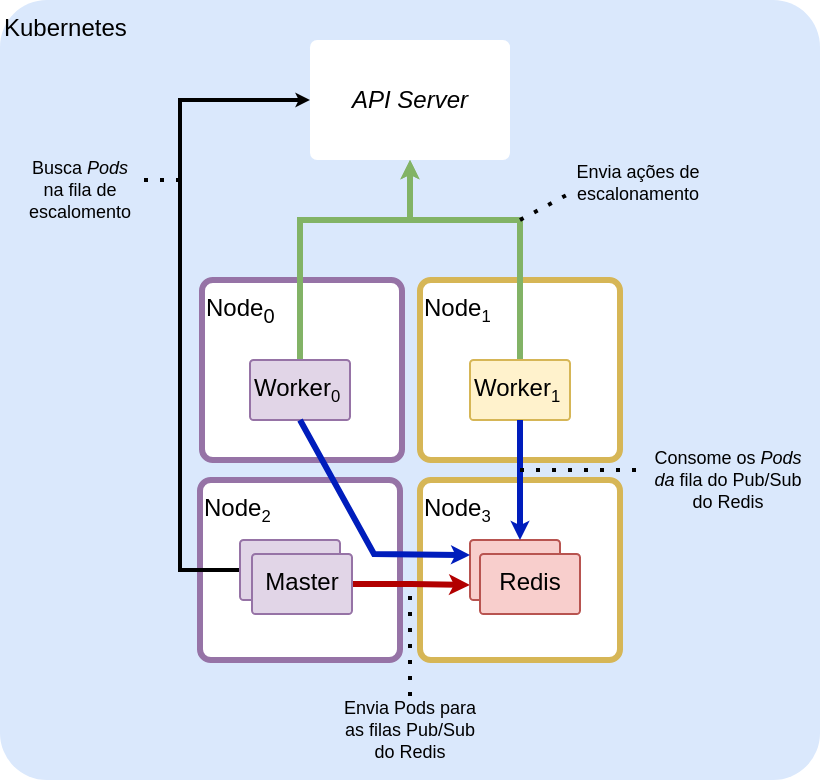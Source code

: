 <mxfile version="19.0.3" type="device"><diagram id="lnK93EXutBjqE6mwg-p_" name="Página-1"><mxGraphModel dx="981" dy="591" grid="1" gridSize="10" guides="1" tooltips="1" connect="1" arrows="1" fold="1" page="1" pageScale="1" pageWidth="827" pageHeight="1169" math="0" shadow="0"><root><mxCell id="0"/><mxCell id="1" parent="0"/><mxCell id="RYUBWMizTKAw40_cJYXt-13" value="Kubernetes" style="rounded=1;whiteSpace=wrap;html=1;arcSize=6;fillColor=#dae8fc;strokeColor=none;verticalAlign=top;align=left;" vertex="1" parent="1"><mxGeometry x="50" y="120" width="410" height="390" as="geometry"/></mxCell><mxCell id="RYUBWMizTKAw40_cJYXt-19" value="Node&lt;span style=&quot;font-size: 10px;&quot;&gt;&lt;sub&gt;1&lt;/sub&gt;&lt;/span&gt;" style="rounded=1;whiteSpace=wrap;html=1;arcSize=6;verticalAlign=top;align=left;strokeWidth=3;fillColor=default;strokeColor=#d6b656;" vertex="1" parent="1"><mxGeometry x="260" y="260" width="100" height="90" as="geometry"/></mxCell><mxCell id="RYUBWMizTKAw40_cJYXt-14" value="Node&lt;sub&gt;0&lt;/sub&gt;" style="rounded=1;whiteSpace=wrap;html=1;arcSize=6;strokeColor=#9673a6;verticalAlign=top;align=left;fillColor=default;strokeWidth=3;" vertex="1" parent="1"><mxGeometry x="151" y="260" width="100" height="90" as="geometry"/></mxCell><mxCell id="RYUBWMizTKAw40_cJYXt-26" style="rounded=0;orthogonalLoop=1;jettySize=auto;html=1;exitX=0.5;exitY=1;exitDx=0;exitDy=0;entryX=0.5;entryY=0;entryDx=0;entryDy=0;edgeStyle=orthogonalEdgeStyle;startArrow=classic;startFill=1;endArrow=none;endFill=0;fillColor=#d5e8d4;strokeColor=#82b366;strokeWidth=3;endSize=3;startSize=0;" edge="1" parent="1" source="RYUBWMizTKAw40_cJYXt-18" target="RYUBWMizTKAw40_cJYXt-22"><mxGeometry relative="1" as="geometry"><Array as="points"><mxPoint x="255" y="230"/><mxPoint x="200" y="230"/></Array></mxGeometry></mxCell><mxCell id="RYUBWMizTKAw40_cJYXt-27" style="edgeStyle=orthogonalEdgeStyle;rounded=0;orthogonalLoop=1;jettySize=auto;html=1;exitX=0.5;exitY=1;exitDx=0;exitDy=0;entryX=0.5;entryY=0;entryDx=0;entryDy=0;startArrow=classic;startFill=1;endArrow=none;endFill=0;fillColor=#d5e8d4;strokeColor=#82b366;strokeWidth=3;endSize=3;startSize=0;" edge="1" parent="1" source="RYUBWMizTKAw40_cJYXt-18" target="RYUBWMizTKAw40_cJYXt-23"><mxGeometry relative="1" as="geometry"><Array as="points"><mxPoint x="255" y="230"/><mxPoint x="310" y="230"/></Array></mxGeometry></mxCell><mxCell id="RYUBWMizTKAw40_cJYXt-18" value="&lt;i&gt;API Server&lt;/i&gt;" style="rounded=1;whiteSpace=wrap;html=1;arcSize=6;strokeColor=none;" vertex="1" parent="1"><mxGeometry x="205" y="140" width="100" height="60" as="geometry"/></mxCell><mxCell id="RYUBWMizTKAw40_cJYXt-22" value="Worker&lt;span style=&quot;font-size: 10px;&quot;&gt;&lt;sub&gt;0&lt;/sub&gt;&lt;/span&gt;" style="rounded=1;whiteSpace=wrap;html=1;arcSize=6;strokeColor=#9673a6;verticalAlign=top;align=left;fillColor=#e1d5e7;" vertex="1" parent="1"><mxGeometry x="175" y="300" width="50" height="30" as="geometry"/></mxCell><mxCell id="RYUBWMizTKAw40_cJYXt-23" value="Worker&lt;span style=&quot;font-size: 10px;&quot;&gt;&lt;sub&gt;1&lt;/sub&gt;&lt;/span&gt;" style="rounded=1;whiteSpace=wrap;html=1;arcSize=6;strokeColor=#d6b656;verticalAlign=top;align=left;fillColor=#fff2cc;" vertex="1" parent="1"><mxGeometry x="285" y="300" width="50" height="30" as="geometry"/></mxCell><mxCell id="RYUBWMizTKAw40_cJYXt-34" value="Node&lt;span style=&quot;font-size: 10px;&quot;&gt;&lt;sub&gt;3&lt;/sub&gt;&lt;/span&gt;" style="rounded=1;whiteSpace=wrap;html=1;arcSize=6;strokeColor=#d6b656;verticalAlign=top;align=left;fillColor=default;strokeWidth=3;" vertex="1" parent="1"><mxGeometry x="260" y="360" width="100" height="90" as="geometry"/></mxCell><mxCell id="RYUBWMizTKAw40_cJYXt-35" value="Node&lt;span style=&quot;font-size: 10px;&quot;&gt;&lt;sub&gt;2&lt;/sub&gt;&lt;/span&gt;" style="rounded=1;whiteSpace=wrap;html=1;arcSize=6;strokeColor=#9673a6;verticalAlign=top;align=left;strokeWidth=3;fillColor=default;" vertex="1" parent="1"><mxGeometry x="150" y="360" width="100" height="90" as="geometry"/></mxCell><mxCell id="RYUBWMizTKAw40_cJYXt-58" style="edgeStyle=none;rounded=0;orthogonalLoop=1;jettySize=auto;html=1;exitX=0;exitY=0.5;exitDx=0;exitDy=0;entryX=0;entryY=0.5;entryDx=0;entryDy=0;fontSize=9;startArrow=none;startFill=0;endArrow=classic;endFill=1;startSize=1;strokeWidth=2;endSize=1;" edge="1" parent="1" source="RYUBWMizTKAw40_cJYXt-37" target="RYUBWMizTKAw40_cJYXt-18"><mxGeometry relative="1" as="geometry"><Array as="points"><mxPoint x="140" y="405"/><mxPoint x="140" y="170"/></Array></mxGeometry></mxCell><mxCell id="RYUBWMizTKAw40_cJYXt-37" value="Master" style="rounded=1;whiteSpace=wrap;html=1;arcSize=6;strokeColor=#9673a6;verticalAlign=top;align=center;fillColor=#e1d5e7;" vertex="1" parent="1"><mxGeometry x="170" y="390" width="50" height="30" as="geometry"/></mxCell><mxCell id="RYUBWMizTKAw40_cJYXt-43" style="edgeStyle=orthogonalEdgeStyle;rounded=0;orthogonalLoop=1;jettySize=auto;html=1;exitX=1;exitY=0.5;exitDx=0;exitDy=0;entryX=0;entryY=0.75;entryDx=0;entryDy=0;startArrow=none;startFill=0;endArrow=classic;endFill=1;strokeWidth=3;endSize=1;fillColor=#e51400;strokeColor=#B20000;" edge="1" parent="1" source="RYUBWMizTKAw40_cJYXt-38" target="RYUBWMizTKAw40_cJYXt-40"><mxGeometry relative="1" as="geometry"/></mxCell><mxCell id="RYUBWMizTKAw40_cJYXt-38" value="Master" style="rounded=1;whiteSpace=wrap;html=1;arcSize=6;strokeColor=#9673a6;verticalAlign=top;align=center;fillColor=#e1d5e7;" vertex="1" parent="1"><mxGeometry x="176" y="397" width="50" height="30" as="geometry"/></mxCell><mxCell id="RYUBWMizTKAw40_cJYXt-40" value="Redis" style="rounded=1;whiteSpace=wrap;html=1;arcSize=6;strokeColor=#b85450;verticalAlign=top;align=center;fillColor=#f8cecc;" vertex="1" parent="1"><mxGeometry x="285" y="390" width="45" height="30" as="geometry"/></mxCell><mxCell id="RYUBWMizTKAw40_cJYXt-41" value="Redis" style="rounded=1;whiteSpace=wrap;html=1;arcSize=6;strokeColor=#b85450;verticalAlign=top;align=center;fillColor=#f8cecc;" vertex="1" parent="1"><mxGeometry x="290" y="397" width="50" height="30" as="geometry"/></mxCell><mxCell id="RYUBWMizTKAw40_cJYXt-45" style="rounded=0;orthogonalLoop=1;jettySize=auto;html=1;exitX=0.5;exitY=1;exitDx=0;exitDy=0;entryX=0;entryY=0.25;entryDx=0;entryDy=0;startArrow=none;startFill=0;endArrow=classic;endFill=1;fillColor=#0050ef;strokeColor=#001DBC;strokeWidth=3;endSize=0;" edge="1" parent="1" source="RYUBWMizTKAw40_cJYXt-22" target="RYUBWMizTKAw40_cJYXt-40"><mxGeometry relative="1" as="geometry"><Array as="points"><mxPoint x="237" y="397"/></Array></mxGeometry></mxCell><mxCell id="RYUBWMizTKAw40_cJYXt-46" style="edgeStyle=none;rounded=0;orthogonalLoop=1;jettySize=auto;html=1;exitX=0.5;exitY=1;exitDx=0;exitDy=0;startArrow=none;startFill=0;endArrow=classic;endFill=1;fillColor=#0050ef;strokeColor=#001DBC;strokeWidth=3;endSize=0;" edge="1" parent="1" source="RYUBWMizTKAw40_cJYXt-23"><mxGeometry relative="1" as="geometry"><mxPoint x="310" y="390" as="targetPoint"/></mxGeometry></mxCell><mxCell id="RYUBWMizTKAw40_cJYXt-52" value="" style="endArrow=none;dashed=1;html=1;dashPattern=1 3;strokeWidth=2;rounded=0;fontSize=9;startSize=1;" edge="1" parent="1"><mxGeometry width="50" height="50" relative="1" as="geometry"><mxPoint x="310" y="230" as="sourcePoint"/><mxPoint x="338" y="215" as="targetPoint"/></mxGeometry></mxCell><mxCell id="RYUBWMizTKAw40_cJYXt-53" value="Envia ações de escalonamento" style="text;html=1;strokeColor=none;fillColor=none;align=center;verticalAlign=middle;whiteSpace=wrap;rounded=0;labelBackgroundColor=none;fontSize=9;" vertex="1" parent="1"><mxGeometry x="329" y="196" width="80" height="30" as="geometry"/></mxCell><mxCell id="RYUBWMizTKAw40_cJYXt-54" value="" style="endArrow=none;dashed=1;html=1;dashPattern=1 3;strokeWidth=2;rounded=0;fontSize=9;startSize=1;" edge="1" parent="1"><mxGeometry width="50" height="50" relative="1" as="geometry"><mxPoint x="310" y="355" as="sourcePoint"/><mxPoint x="368" y="355" as="targetPoint"/></mxGeometry></mxCell><mxCell id="RYUBWMizTKAw40_cJYXt-55" value="Consome os&amp;nbsp;&lt;i&gt;Pods da&amp;nbsp;&lt;/i&gt;fila do Pub/Sub do Redis" style="text;html=1;strokeColor=none;fillColor=none;align=center;verticalAlign=middle;whiteSpace=wrap;rounded=0;labelBackgroundColor=none;fontSize=9;" vertex="1" parent="1"><mxGeometry x="374" y="345" width="80" height="30" as="geometry"/></mxCell><mxCell id="RYUBWMizTKAw40_cJYXt-56" value="" style="endArrow=none;dashed=1;html=1;dashPattern=1 3;strokeWidth=2;rounded=0;fontSize=9;startSize=1;" edge="1" parent="1"><mxGeometry width="50" height="50" relative="1" as="geometry"><mxPoint x="255" y="468" as="sourcePoint"/><mxPoint x="255" y="412" as="targetPoint"/></mxGeometry></mxCell><mxCell id="RYUBWMizTKAw40_cJYXt-57" value="Envia Pods para as filas Pub/Sub do Redis" style="text;html=1;strokeColor=none;fillColor=none;align=center;verticalAlign=middle;whiteSpace=wrap;rounded=0;labelBackgroundColor=none;fontSize=9;" vertex="1" parent="1"><mxGeometry x="220" y="470" width="70" height="30" as="geometry"/></mxCell><mxCell id="RYUBWMizTKAw40_cJYXt-59" value="" style="endArrow=none;dashed=1;html=1;dashPattern=1 3;strokeWidth=2;rounded=0;fontSize=9;startSize=1;endSize=1;" edge="1" parent="1"><mxGeometry width="50" height="50" relative="1" as="geometry"><mxPoint x="140" y="210" as="sourcePoint"/><mxPoint x="119" y="210" as="targetPoint"/></mxGeometry></mxCell><mxCell id="RYUBWMizTKAw40_cJYXt-60" value="Busca &lt;i&gt;Pods &lt;/i&gt;na fila de escalomento" style="text;html=1;strokeColor=none;fillColor=none;align=center;verticalAlign=middle;whiteSpace=wrap;rounded=0;labelBackgroundColor=none;fontSize=9;" vertex="1" parent="1"><mxGeometry x="60" y="200" width="60" height="30" as="geometry"/></mxCell></root></mxGraphModel></diagram></mxfile>